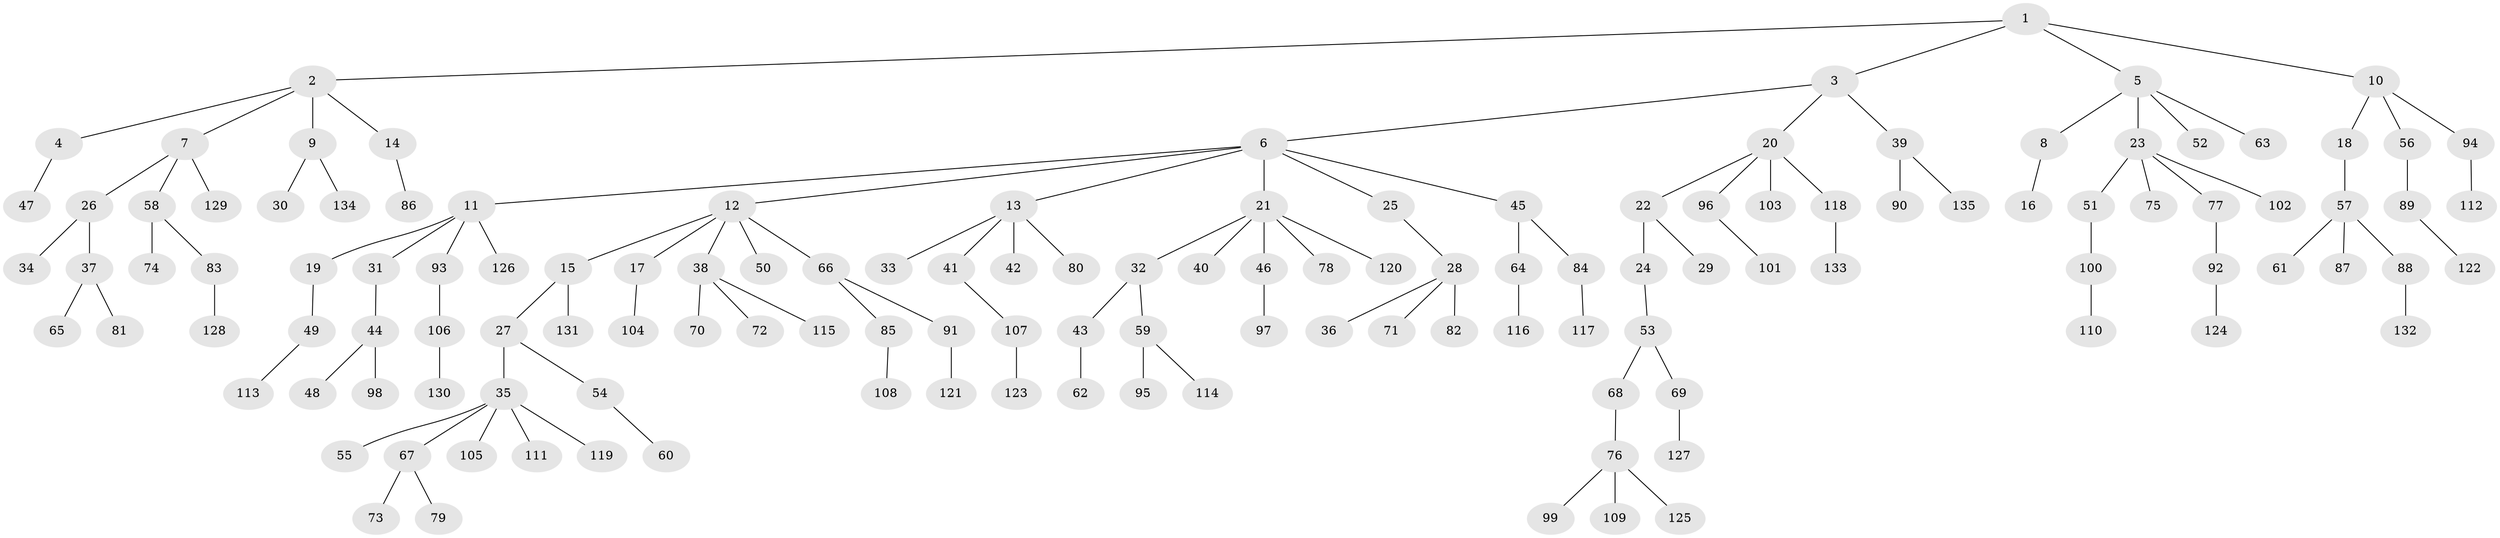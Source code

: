 // Generated by graph-tools (version 1.1) at 2025/15/03/09/25 04:15:29]
// undirected, 135 vertices, 134 edges
graph export_dot {
graph [start="1"]
  node [color=gray90,style=filled];
  1;
  2;
  3;
  4;
  5;
  6;
  7;
  8;
  9;
  10;
  11;
  12;
  13;
  14;
  15;
  16;
  17;
  18;
  19;
  20;
  21;
  22;
  23;
  24;
  25;
  26;
  27;
  28;
  29;
  30;
  31;
  32;
  33;
  34;
  35;
  36;
  37;
  38;
  39;
  40;
  41;
  42;
  43;
  44;
  45;
  46;
  47;
  48;
  49;
  50;
  51;
  52;
  53;
  54;
  55;
  56;
  57;
  58;
  59;
  60;
  61;
  62;
  63;
  64;
  65;
  66;
  67;
  68;
  69;
  70;
  71;
  72;
  73;
  74;
  75;
  76;
  77;
  78;
  79;
  80;
  81;
  82;
  83;
  84;
  85;
  86;
  87;
  88;
  89;
  90;
  91;
  92;
  93;
  94;
  95;
  96;
  97;
  98;
  99;
  100;
  101;
  102;
  103;
  104;
  105;
  106;
  107;
  108;
  109;
  110;
  111;
  112;
  113;
  114;
  115;
  116;
  117;
  118;
  119;
  120;
  121;
  122;
  123;
  124;
  125;
  126;
  127;
  128;
  129;
  130;
  131;
  132;
  133;
  134;
  135;
  1 -- 2;
  1 -- 3;
  1 -- 5;
  1 -- 10;
  2 -- 4;
  2 -- 7;
  2 -- 9;
  2 -- 14;
  3 -- 6;
  3 -- 20;
  3 -- 39;
  4 -- 47;
  5 -- 8;
  5 -- 23;
  5 -- 52;
  5 -- 63;
  6 -- 11;
  6 -- 12;
  6 -- 13;
  6 -- 21;
  6 -- 25;
  6 -- 45;
  7 -- 26;
  7 -- 58;
  7 -- 129;
  8 -- 16;
  9 -- 30;
  9 -- 134;
  10 -- 18;
  10 -- 56;
  10 -- 94;
  11 -- 19;
  11 -- 31;
  11 -- 93;
  11 -- 126;
  12 -- 15;
  12 -- 17;
  12 -- 38;
  12 -- 50;
  12 -- 66;
  13 -- 33;
  13 -- 41;
  13 -- 42;
  13 -- 80;
  14 -- 86;
  15 -- 27;
  15 -- 131;
  17 -- 104;
  18 -- 57;
  19 -- 49;
  20 -- 22;
  20 -- 96;
  20 -- 103;
  20 -- 118;
  21 -- 32;
  21 -- 40;
  21 -- 46;
  21 -- 78;
  21 -- 120;
  22 -- 24;
  22 -- 29;
  23 -- 51;
  23 -- 75;
  23 -- 77;
  23 -- 102;
  24 -- 53;
  25 -- 28;
  26 -- 34;
  26 -- 37;
  27 -- 35;
  27 -- 54;
  28 -- 36;
  28 -- 71;
  28 -- 82;
  31 -- 44;
  32 -- 43;
  32 -- 59;
  35 -- 55;
  35 -- 67;
  35 -- 105;
  35 -- 111;
  35 -- 119;
  37 -- 65;
  37 -- 81;
  38 -- 70;
  38 -- 72;
  38 -- 115;
  39 -- 90;
  39 -- 135;
  41 -- 107;
  43 -- 62;
  44 -- 48;
  44 -- 98;
  45 -- 64;
  45 -- 84;
  46 -- 97;
  49 -- 113;
  51 -- 100;
  53 -- 68;
  53 -- 69;
  54 -- 60;
  56 -- 89;
  57 -- 61;
  57 -- 87;
  57 -- 88;
  58 -- 74;
  58 -- 83;
  59 -- 95;
  59 -- 114;
  64 -- 116;
  66 -- 85;
  66 -- 91;
  67 -- 73;
  67 -- 79;
  68 -- 76;
  69 -- 127;
  76 -- 99;
  76 -- 109;
  76 -- 125;
  77 -- 92;
  83 -- 128;
  84 -- 117;
  85 -- 108;
  88 -- 132;
  89 -- 122;
  91 -- 121;
  92 -- 124;
  93 -- 106;
  94 -- 112;
  96 -- 101;
  100 -- 110;
  106 -- 130;
  107 -- 123;
  118 -- 133;
}

